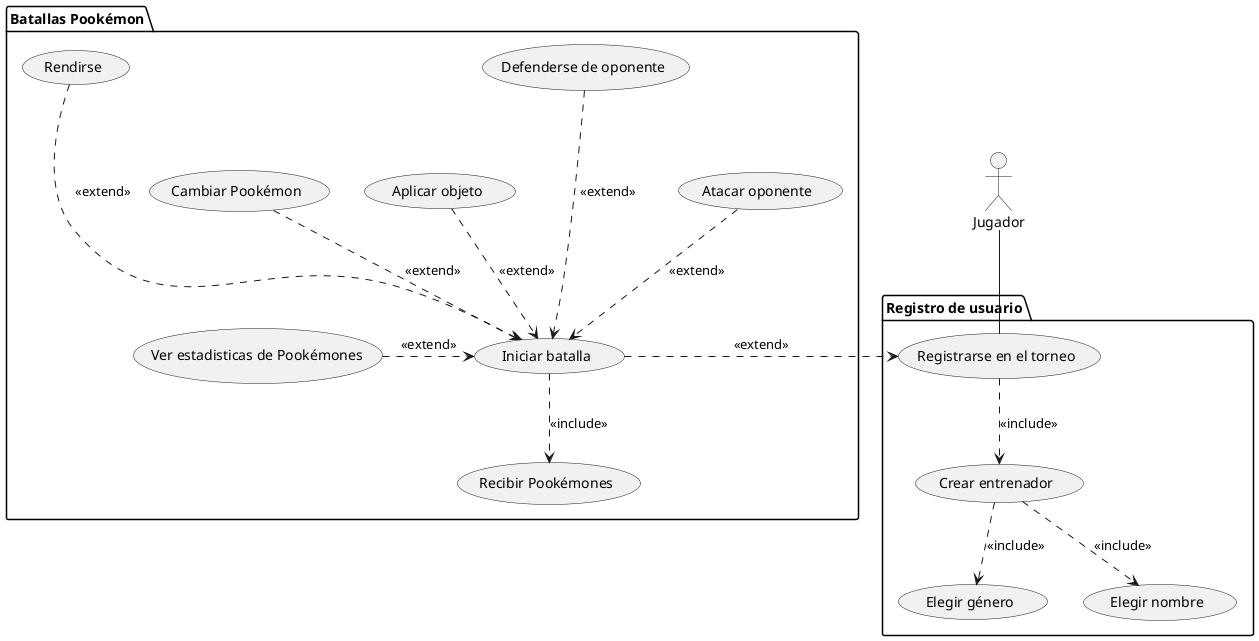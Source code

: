@startuml caso de uso nivel 0

actor Jugador

package "Registro de usuario" {
    
    usecase "Crear entrenador" as creEnt
    usecase "Elegir género" as eleGen
    usecase "Elegir nombre" as eleNom

    usecase "Registrarse en el torneo" as resTor
    Jugador -- resTor

    creEnt ..> eleGen: <<include>>
    creEnt ..> eleNom: <<include>>
    
}

package "Batallas Pookémon" {
    
    usecase "Iniciar batalla" as iniBat
    usecase "Recibir Pookémones" as recPoo
    

    usecase "Ver estadisticas de Pookémones" as verEst
    usecase "Atacar oponente" as ataOpo
    usecase "Defenderse de oponente" as defOpo
    usecase "Aplicar objeto" as aplObj
    usecase "Cambiar Pookémon" as camPoo
    usecase "Rendirse" as ren

    iniBat .> resTor: <<extend>>
    resTor ..> creEnt: <<include>>
    
    verEst .> iniBat: <<extend>>
    ataOpo ..> iniBat: <<extend>>
    defOpo ...> iniBat: <<extend>>
    aplObj ..> iniBat: <<extend>>
    camPoo ..> iniBat: <<extend>>
    ren ...> iniBat: <<extend>>

    iniBat ..> recPoo: <<include>>
    
}
@enduml
